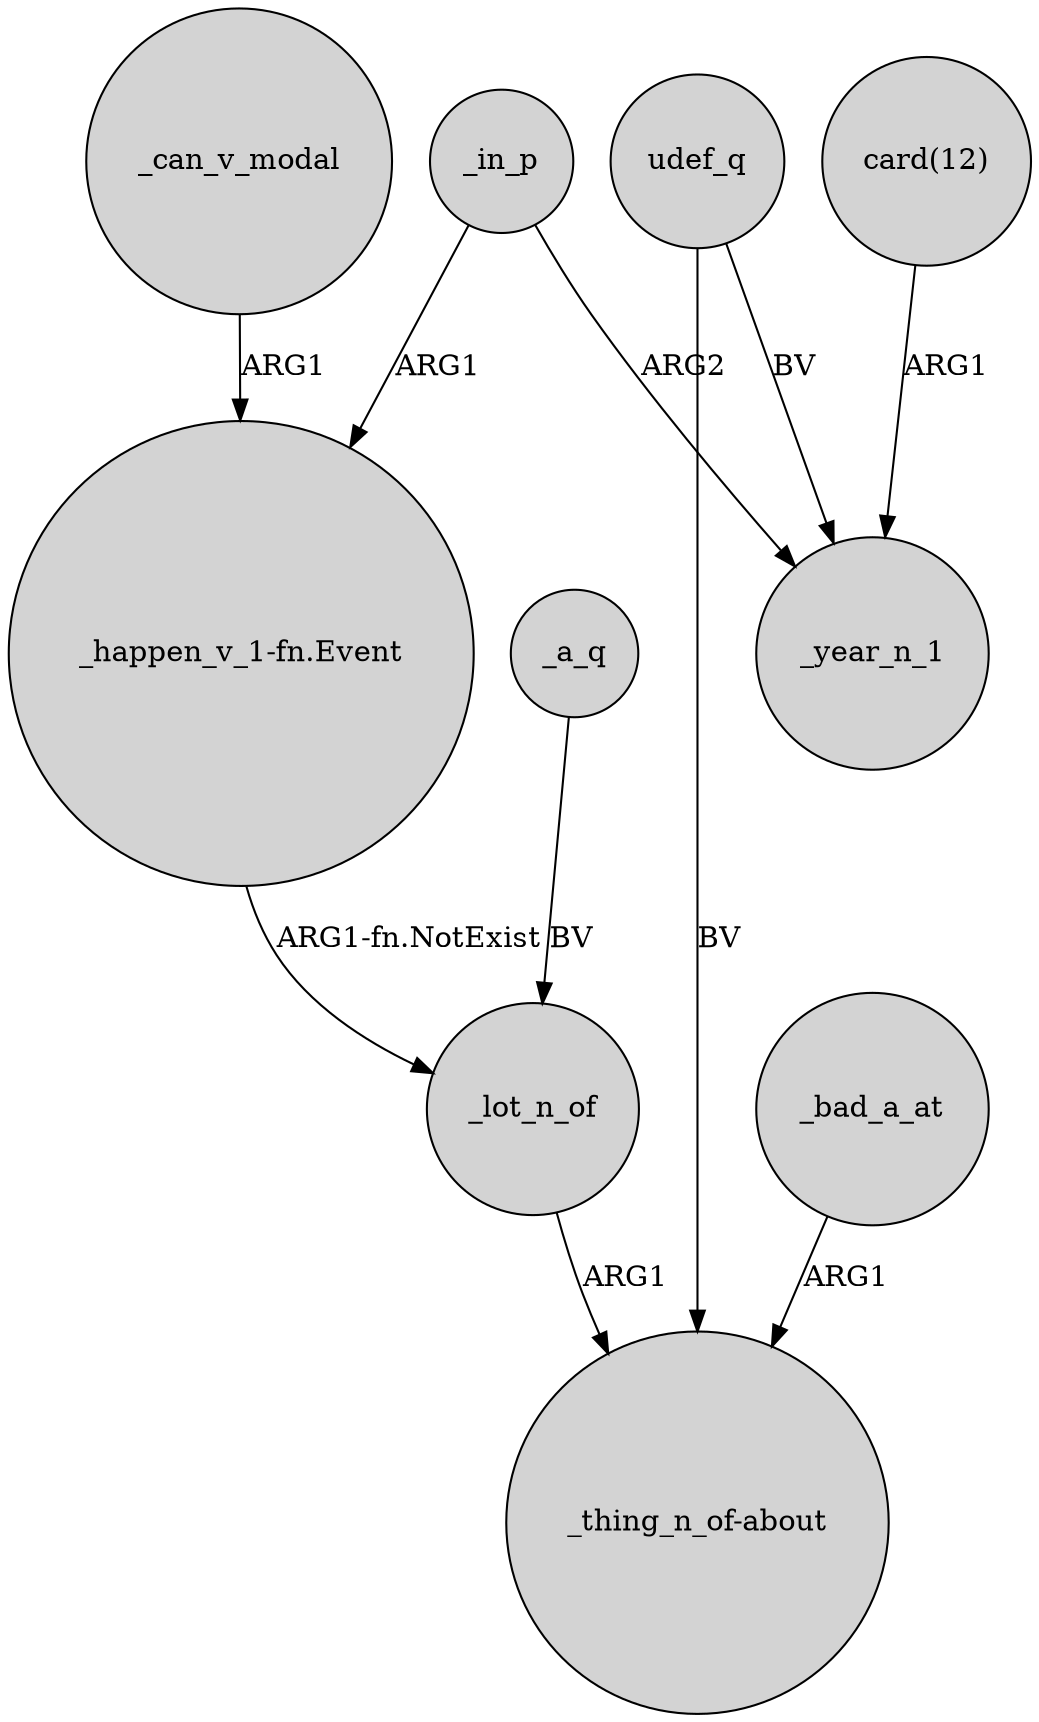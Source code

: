 digraph {
	node [shape=circle style=filled]
	_a_q -> _lot_n_of [label=BV]
	_lot_n_of -> "_thing_n_of-about" [label=ARG1]
	udef_q -> "_thing_n_of-about" [label=BV]
	udef_q -> _year_n_1 [label=BV]
	_in_p -> "_happen_v_1-fn.Event" [label=ARG1]
	_in_p -> _year_n_1 [label=ARG2]
	_bad_a_at -> "_thing_n_of-about" [label=ARG1]
	"_happen_v_1-fn.Event" -> _lot_n_of [label="ARG1-fn.NotExist"]
	_can_v_modal -> "_happen_v_1-fn.Event" [label=ARG1]
	"card(12)" -> _year_n_1 [label=ARG1]
}
